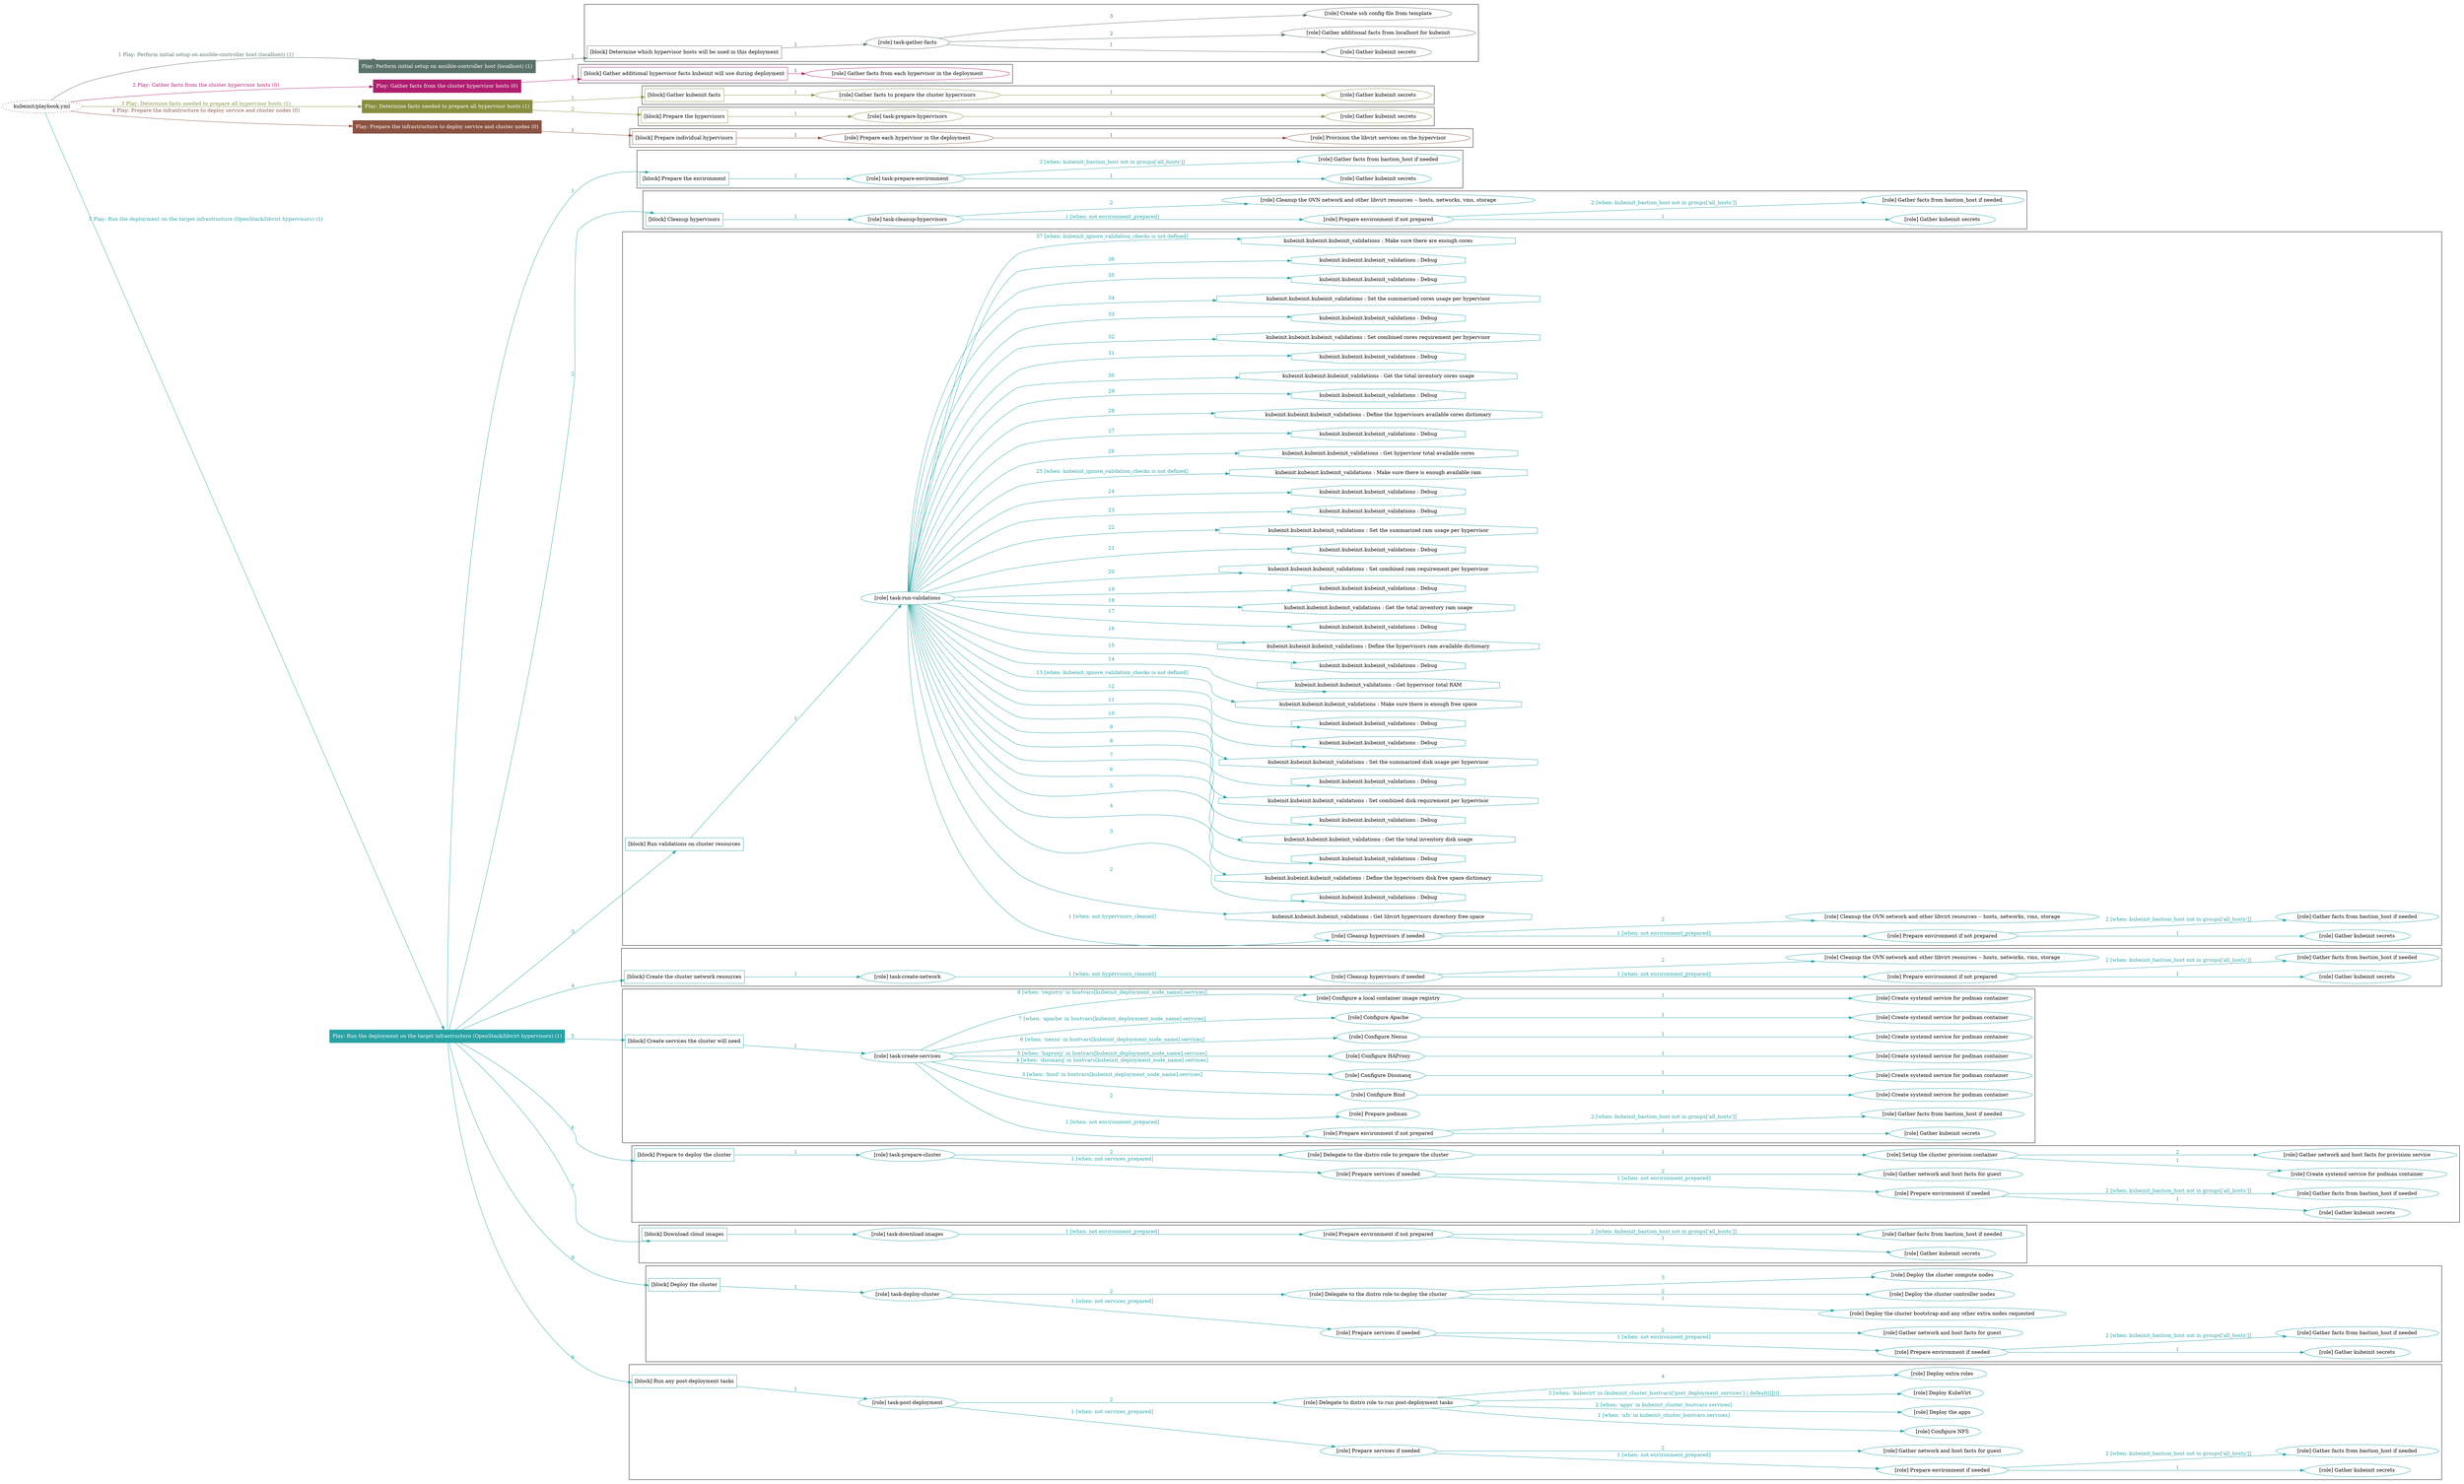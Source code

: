 digraph {
	graph [concentrate=true ordering=in rankdir=LR ratio=fill]
	edge [esep=5 sep=10]
	"kubeinit/playbook.yml" [URL="/home/runner/work/kubeinit/kubeinit/kubeinit/playbook.yml" id=playbook_fc8b1585 style=dotted]
	"kubeinit/playbook.yml" -> play_d949f0ef [label="1 Play: Perform initial setup on ansible-controller host (localhost) (1)" color="#5a726a" fontcolor="#5a726a" id=edge_play_d949f0ef labeltooltip="1 Play: Perform initial setup on ansible-controller host (localhost) (1)" tooltip="1 Play: Perform initial setup on ansible-controller host (localhost) (1)"]
	subgraph "Play: Perform initial setup on ansible-controller host (localhost) (1)" {
		play_d949f0ef [label="Play: Perform initial setup on ansible-controller host (localhost) (1)" URL="/home/runner/work/kubeinit/kubeinit/kubeinit/playbook.yml" color="#5a726a" fontcolor="#ffffff" id=play_d949f0ef shape=box style=filled tooltip=localhost]
		play_d949f0ef -> block_49ebb65d [label=1 color="#5a726a" fontcolor="#5a726a" id=edge_block_49ebb65d labeltooltip=1 tooltip=1]
		subgraph cluster_block_49ebb65d {
			block_49ebb65d [label="[block] Determine which hypervisor hosts will be used in this deployment" URL="/home/runner/work/kubeinit/kubeinit/kubeinit/playbook.yml" color="#5a726a" id=block_49ebb65d labeltooltip="Determine which hypervisor hosts will be used in this deployment" shape=box tooltip="Determine which hypervisor hosts will be used in this deployment"]
			block_49ebb65d -> role_b003b1f2 [label="1 " color="#5a726a" fontcolor="#5a726a" id=edge_role_b003b1f2 labeltooltip="1 " tooltip="1 "]
			subgraph "task-gather-facts" {
				role_b003b1f2 [label="[role] task-gather-facts" URL="/home/runner/work/kubeinit/kubeinit/kubeinit/playbook.yml" color="#5a726a" id=role_b003b1f2 tooltip="task-gather-facts"]
				role_b003b1f2 -> role_5c58a76a [label="1 " color="#5a726a" fontcolor="#5a726a" id=edge_role_5c58a76a labeltooltip="1 " tooltip="1 "]
				subgraph "Gather kubeinit secrets" {
					role_5c58a76a [label="[role] Gather kubeinit secrets" URL="/home/runner/.ansible/collections/ansible_collections/kubeinit/kubeinit/roles/kubeinit_prepare/tasks/build_hypervisors_group.yml" color="#5a726a" id=role_5c58a76a tooltip="Gather kubeinit secrets"]
				}
				role_b003b1f2 -> role_1a6513ea [label="2 " color="#5a726a" fontcolor="#5a726a" id=edge_role_1a6513ea labeltooltip="2 " tooltip="2 "]
				subgraph "Gather additional facts from localhost for kubeinit" {
					role_1a6513ea [label="[role] Gather additional facts from localhost for kubeinit" URL="/home/runner/.ansible/collections/ansible_collections/kubeinit/kubeinit/roles/kubeinit_prepare/tasks/build_hypervisors_group.yml" color="#5a726a" id=role_1a6513ea tooltip="Gather additional facts from localhost for kubeinit"]
				}
				role_b003b1f2 -> role_3ad2582b [label="3 " color="#5a726a" fontcolor="#5a726a" id=edge_role_3ad2582b labeltooltip="3 " tooltip="3 "]
				subgraph "Create ssh config file from template" {
					role_3ad2582b [label="[role] Create ssh config file from template" URL="/home/runner/.ansible/collections/ansible_collections/kubeinit/kubeinit/roles/kubeinit_prepare/tasks/build_hypervisors_group.yml" color="#5a726a" id=role_3ad2582b tooltip="Create ssh config file from template"]
				}
			}
		}
	}
	"kubeinit/playbook.yml" -> play_e42828d3 [label="2 Play: Gather facts from the cluster hypervisor hosts (0)" color="#af1d70" fontcolor="#af1d70" id=edge_play_e42828d3 labeltooltip="2 Play: Gather facts from the cluster hypervisor hosts (0)" tooltip="2 Play: Gather facts from the cluster hypervisor hosts (0)"]
	subgraph "Play: Gather facts from the cluster hypervisor hosts (0)" {
		play_e42828d3 [label="Play: Gather facts from the cluster hypervisor hosts (0)" URL="/home/runner/work/kubeinit/kubeinit/kubeinit/playbook.yml" color="#af1d70" fontcolor="#ffffff" id=play_e42828d3 shape=box style=filled tooltip="Play: Gather facts from the cluster hypervisor hosts (0)"]
		play_e42828d3 -> block_6ebf5c5f [label=1 color="#af1d70" fontcolor="#af1d70" id=edge_block_6ebf5c5f labeltooltip=1 tooltip=1]
		subgraph cluster_block_6ebf5c5f {
			block_6ebf5c5f [label="[block] Gather additional hypervisor facts kubeinit will use during deployment" URL="/home/runner/work/kubeinit/kubeinit/kubeinit/playbook.yml" color="#af1d70" id=block_6ebf5c5f labeltooltip="Gather additional hypervisor facts kubeinit will use during deployment" shape=box tooltip="Gather additional hypervisor facts kubeinit will use during deployment"]
			block_6ebf5c5f -> role_d7363b78 [label="1 " color="#af1d70" fontcolor="#af1d70" id=edge_role_d7363b78 labeltooltip="1 " tooltip="1 "]
			subgraph "Gather facts from each hypervisor in the deployment" {
				role_d7363b78 [label="[role] Gather facts from each hypervisor in the deployment" URL="/home/runner/work/kubeinit/kubeinit/kubeinit/playbook.yml" color="#af1d70" id=role_d7363b78 tooltip="Gather facts from each hypervisor in the deployment"]
			}
		}
	}
	"kubeinit/playbook.yml" -> play_7f280abd [label="3 Play: Determine facts needed to prepare all hypervisor hosts (1)" color="#888e3e" fontcolor="#888e3e" id=edge_play_7f280abd labeltooltip="3 Play: Determine facts needed to prepare all hypervisor hosts (1)" tooltip="3 Play: Determine facts needed to prepare all hypervisor hosts (1)"]
	subgraph "Play: Determine facts needed to prepare all hypervisor hosts (1)" {
		play_7f280abd [label="Play: Determine facts needed to prepare all hypervisor hosts (1)" URL="/home/runner/work/kubeinit/kubeinit/kubeinit/playbook.yml" color="#888e3e" fontcolor="#ffffff" id=play_7f280abd shape=box style=filled tooltip=localhost]
		play_7f280abd -> block_35e96026 [label=1 color="#888e3e" fontcolor="#888e3e" id=edge_block_35e96026 labeltooltip=1 tooltip=1]
		subgraph cluster_block_35e96026 {
			block_35e96026 [label="[block] Gather kubeinit facts" URL="/home/runner/work/kubeinit/kubeinit/kubeinit/playbook.yml" color="#888e3e" id=block_35e96026 labeltooltip="Gather kubeinit facts" shape=box tooltip="Gather kubeinit facts"]
			block_35e96026 -> role_ea9d9aee [label="1 " color="#888e3e" fontcolor="#888e3e" id=edge_role_ea9d9aee labeltooltip="1 " tooltip="1 "]
			subgraph "Gather facts to prepare the cluster hypervisors" {
				role_ea9d9aee [label="[role] Gather facts to prepare the cluster hypervisors" URL="/home/runner/work/kubeinit/kubeinit/kubeinit/playbook.yml" color="#888e3e" id=role_ea9d9aee tooltip="Gather facts to prepare the cluster hypervisors"]
				role_ea9d9aee -> role_af3aa077 [label="1 " color="#888e3e" fontcolor="#888e3e" id=edge_role_af3aa077 labeltooltip="1 " tooltip="1 "]
				subgraph "Gather kubeinit secrets" {
					role_af3aa077 [label="[role] Gather kubeinit secrets" URL="/home/runner/.ansible/collections/ansible_collections/kubeinit/kubeinit/roles/kubeinit_prepare/tasks/gather_kubeinit_facts.yml" color="#888e3e" id=role_af3aa077 tooltip="Gather kubeinit secrets"]
				}
			}
		}
		play_7f280abd -> block_45ab871a [label=2 color="#888e3e" fontcolor="#888e3e" id=edge_block_45ab871a labeltooltip=2 tooltip=2]
		subgraph cluster_block_45ab871a {
			block_45ab871a [label="[block] Prepare the hypervisors" URL="/home/runner/work/kubeinit/kubeinit/kubeinit/playbook.yml" color="#888e3e" id=block_45ab871a labeltooltip="Prepare the hypervisors" shape=box tooltip="Prepare the hypervisors"]
			block_45ab871a -> role_66544b8c [label="1 " color="#888e3e" fontcolor="#888e3e" id=edge_role_66544b8c labeltooltip="1 " tooltip="1 "]
			subgraph "task-prepare-hypervisors" {
				role_66544b8c [label="[role] task-prepare-hypervisors" URL="/home/runner/work/kubeinit/kubeinit/kubeinit/playbook.yml" color="#888e3e" id=role_66544b8c tooltip="task-prepare-hypervisors"]
				role_66544b8c -> role_737ccbbd [label="1 " color="#888e3e" fontcolor="#888e3e" id=edge_role_737ccbbd labeltooltip="1 " tooltip="1 "]
				subgraph "Gather kubeinit secrets" {
					role_737ccbbd [label="[role] Gather kubeinit secrets" URL="/home/runner/.ansible/collections/ansible_collections/kubeinit/kubeinit/roles/kubeinit_prepare/tasks/gather_kubeinit_facts.yml" color="#888e3e" id=role_737ccbbd tooltip="Gather kubeinit secrets"]
				}
			}
		}
	}
	"kubeinit/playbook.yml" -> play_48fd42c2 [label="4 Play: Prepare the infrastructure to deploy service and cluster nodes (0)" color="#8b5241" fontcolor="#8b5241" id=edge_play_48fd42c2 labeltooltip="4 Play: Prepare the infrastructure to deploy service and cluster nodes (0)" tooltip="4 Play: Prepare the infrastructure to deploy service and cluster nodes (0)"]
	subgraph "Play: Prepare the infrastructure to deploy service and cluster nodes (0)" {
		play_48fd42c2 [label="Play: Prepare the infrastructure to deploy service and cluster nodes (0)" URL="/home/runner/work/kubeinit/kubeinit/kubeinit/playbook.yml" color="#8b5241" fontcolor="#ffffff" id=play_48fd42c2 shape=box style=filled tooltip="Play: Prepare the infrastructure to deploy service and cluster nodes (0)"]
		play_48fd42c2 -> block_04bae44a [label=1 color="#8b5241" fontcolor="#8b5241" id=edge_block_04bae44a labeltooltip=1 tooltip=1]
		subgraph cluster_block_04bae44a {
			block_04bae44a [label="[block] Prepare individual hypervisors" URL="/home/runner/work/kubeinit/kubeinit/kubeinit/playbook.yml" color="#8b5241" id=block_04bae44a labeltooltip="Prepare individual hypervisors" shape=box tooltip="Prepare individual hypervisors"]
			block_04bae44a -> role_805e1363 [label="1 " color="#8b5241" fontcolor="#8b5241" id=edge_role_805e1363 labeltooltip="1 " tooltip="1 "]
			subgraph "Prepare each hypervisor in the deployment" {
				role_805e1363 [label="[role] Prepare each hypervisor in the deployment" URL="/home/runner/work/kubeinit/kubeinit/kubeinit/playbook.yml" color="#8b5241" id=role_805e1363 tooltip="Prepare each hypervisor in the deployment"]
				role_805e1363 -> role_d4e62da9 [label="1 " color="#8b5241" fontcolor="#8b5241" id=edge_role_d4e62da9 labeltooltip="1 " tooltip="1 "]
				subgraph "Provision the libvirt services on the hypervisor" {
					role_d4e62da9 [label="[role] Provision the libvirt services on the hypervisor" URL="/home/runner/.ansible/collections/ansible_collections/kubeinit/kubeinit/roles/kubeinit_prepare/tasks/prepare_hypervisor.yml" color="#8b5241" id=role_d4e62da9 tooltip="Provision the libvirt services on the hypervisor"]
				}
			}
		}
	}
	"kubeinit/playbook.yml" -> play_b79d8deb [label="5 Play: Run the deployment on the target infrastructure (OpenStack/libvirt hypervisors) (1)" color="#28a2a4" fontcolor="#28a2a4" id=edge_play_b79d8deb labeltooltip="5 Play: Run the deployment on the target infrastructure (OpenStack/libvirt hypervisors) (1)" tooltip="5 Play: Run the deployment on the target infrastructure (OpenStack/libvirt hypervisors) (1)"]
	subgraph "Play: Run the deployment on the target infrastructure (OpenStack/libvirt hypervisors) (1)" {
		play_b79d8deb [label="Play: Run the deployment on the target infrastructure (OpenStack/libvirt hypervisors) (1)" URL="/home/runner/work/kubeinit/kubeinit/kubeinit/playbook.yml" color="#28a2a4" fontcolor="#ffffff" id=play_b79d8deb shape=box style=filled tooltip=localhost]
		play_b79d8deb -> block_7e645159 [label=1 color="#28a2a4" fontcolor="#28a2a4" id=edge_block_7e645159 labeltooltip=1 tooltip=1]
		subgraph cluster_block_7e645159 {
			block_7e645159 [label="[block] Prepare the environment" URL="/home/runner/work/kubeinit/kubeinit/kubeinit/playbook.yml" color="#28a2a4" id=block_7e645159 labeltooltip="Prepare the environment" shape=box tooltip="Prepare the environment"]
			block_7e645159 -> role_37cc4da9 [label="1 " color="#28a2a4" fontcolor="#28a2a4" id=edge_role_37cc4da9 labeltooltip="1 " tooltip="1 "]
			subgraph "task-prepare-environment" {
				role_37cc4da9 [label="[role] task-prepare-environment" URL="/home/runner/work/kubeinit/kubeinit/kubeinit/playbook.yml" color="#28a2a4" id=role_37cc4da9 tooltip="task-prepare-environment"]
				role_37cc4da9 -> role_49502d2f [label="1 " color="#28a2a4" fontcolor="#28a2a4" id=edge_role_49502d2f labeltooltip="1 " tooltip="1 "]
				subgraph "Gather kubeinit secrets" {
					role_49502d2f [label="[role] Gather kubeinit secrets" URL="/home/runner/.ansible/collections/ansible_collections/kubeinit/kubeinit/roles/kubeinit_prepare/tasks/gather_kubeinit_facts.yml" color="#28a2a4" id=role_49502d2f tooltip="Gather kubeinit secrets"]
				}
				role_37cc4da9 -> role_7d015206 [label="2 [when: kubeinit_bastion_host not in groups['all_hosts']]" color="#28a2a4" fontcolor="#28a2a4" id=edge_role_7d015206 labeltooltip="2 [when: kubeinit_bastion_host not in groups['all_hosts']]" tooltip="2 [when: kubeinit_bastion_host not in groups['all_hosts']]"]
				subgraph "Gather facts from bastion_host if needed" {
					role_7d015206 [label="[role] Gather facts from bastion_host if needed" URL="/home/runner/.ansible/collections/ansible_collections/kubeinit/kubeinit/roles/kubeinit_prepare/tasks/main.yml" color="#28a2a4" id=role_7d015206 tooltip="Gather facts from bastion_host if needed"]
				}
			}
		}
		play_b79d8deb -> block_674bddc4 [label=2 color="#28a2a4" fontcolor="#28a2a4" id=edge_block_674bddc4 labeltooltip=2 tooltip=2]
		subgraph cluster_block_674bddc4 {
			block_674bddc4 [label="[block] Cleanup hypervisors" URL="/home/runner/work/kubeinit/kubeinit/kubeinit/playbook.yml" color="#28a2a4" id=block_674bddc4 labeltooltip="Cleanup hypervisors" shape=box tooltip="Cleanup hypervisors"]
			block_674bddc4 -> role_3fc7d151 [label="1 " color="#28a2a4" fontcolor="#28a2a4" id=edge_role_3fc7d151 labeltooltip="1 " tooltip="1 "]
			subgraph "task-cleanup-hypervisors" {
				role_3fc7d151 [label="[role] task-cleanup-hypervisors" URL="/home/runner/work/kubeinit/kubeinit/kubeinit/playbook.yml" color="#28a2a4" id=role_3fc7d151 tooltip="task-cleanup-hypervisors"]
				role_3fc7d151 -> role_c57abf51 [label="1 [when: not environment_prepared]" color="#28a2a4" fontcolor="#28a2a4" id=edge_role_c57abf51 labeltooltip="1 [when: not environment_prepared]" tooltip="1 [when: not environment_prepared]"]
				subgraph "Prepare environment if not prepared" {
					role_c57abf51 [label="[role] Prepare environment if not prepared" URL="/home/runner/.ansible/collections/ansible_collections/kubeinit/kubeinit/roles/kubeinit_libvirt/tasks/cleanup_hypervisors.yml" color="#28a2a4" id=role_c57abf51 tooltip="Prepare environment if not prepared"]
					role_c57abf51 -> role_68631cd9 [label="1 " color="#28a2a4" fontcolor="#28a2a4" id=edge_role_68631cd9 labeltooltip="1 " tooltip="1 "]
					subgraph "Gather kubeinit secrets" {
						role_68631cd9 [label="[role] Gather kubeinit secrets" URL="/home/runner/.ansible/collections/ansible_collections/kubeinit/kubeinit/roles/kubeinit_prepare/tasks/gather_kubeinit_facts.yml" color="#28a2a4" id=role_68631cd9 tooltip="Gather kubeinit secrets"]
					}
					role_c57abf51 -> role_fb5cbf19 [label="2 [when: kubeinit_bastion_host not in groups['all_hosts']]" color="#28a2a4" fontcolor="#28a2a4" id=edge_role_fb5cbf19 labeltooltip="2 [when: kubeinit_bastion_host not in groups['all_hosts']]" tooltip="2 [when: kubeinit_bastion_host not in groups['all_hosts']]"]
					subgraph "Gather facts from bastion_host if needed" {
						role_fb5cbf19 [label="[role] Gather facts from bastion_host if needed" URL="/home/runner/.ansible/collections/ansible_collections/kubeinit/kubeinit/roles/kubeinit_prepare/tasks/main.yml" color="#28a2a4" id=role_fb5cbf19 tooltip="Gather facts from bastion_host if needed"]
					}
				}
				role_3fc7d151 -> role_bea55ff9 [label="2 " color="#28a2a4" fontcolor="#28a2a4" id=edge_role_bea55ff9 labeltooltip="2 " tooltip="2 "]
				subgraph "Cleanup the OVN network and other libvirt resources -- hosts, networks, vms, storage" {
					role_bea55ff9 [label="[role] Cleanup the OVN network and other libvirt resources -- hosts, networks, vms, storage" URL="/home/runner/.ansible/collections/ansible_collections/kubeinit/kubeinit/roles/kubeinit_libvirt/tasks/cleanup_hypervisors.yml" color="#28a2a4" id=role_bea55ff9 tooltip="Cleanup the OVN network and other libvirt resources -- hosts, networks, vms, storage"]
				}
			}
		}
		play_b79d8deb -> block_d2293c20 [label=3 color="#28a2a4" fontcolor="#28a2a4" id=edge_block_d2293c20 labeltooltip=3 tooltip=3]
		subgraph cluster_block_d2293c20 {
			block_d2293c20 [label="[block] Run validations on cluster resources" URL="/home/runner/work/kubeinit/kubeinit/kubeinit/playbook.yml" color="#28a2a4" id=block_d2293c20 labeltooltip="Run validations on cluster resources" shape=box tooltip="Run validations on cluster resources"]
			block_d2293c20 -> role_f3ede9a4 [label="1 " color="#28a2a4" fontcolor="#28a2a4" id=edge_role_f3ede9a4 labeltooltip="1 " tooltip="1 "]
			subgraph "task-run-validations" {
				role_f3ede9a4 [label="[role] task-run-validations" URL="/home/runner/work/kubeinit/kubeinit/kubeinit/playbook.yml" color="#28a2a4" id=role_f3ede9a4 tooltip="task-run-validations"]
				role_f3ede9a4 -> role_f6013fe0 [label="1 [when: not hypervisors_cleaned]" color="#28a2a4" fontcolor="#28a2a4" id=edge_role_f6013fe0 labeltooltip="1 [when: not hypervisors_cleaned]" tooltip="1 [when: not hypervisors_cleaned]"]
				subgraph "Cleanup hypervisors if needed" {
					role_f6013fe0 [label="[role] Cleanup hypervisors if needed" URL="/home/runner/.ansible/collections/ansible_collections/kubeinit/kubeinit/roles/kubeinit_validations/tasks/main.yml" color="#28a2a4" id=role_f6013fe0 tooltip="Cleanup hypervisors if needed"]
					role_f6013fe0 -> role_9b8e986b [label="1 [when: not environment_prepared]" color="#28a2a4" fontcolor="#28a2a4" id=edge_role_9b8e986b labeltooltip="1 [when: not environment_prepared]" tooltip="1 [when: not environment_prepared]"]
					subgraph "Prepare environment if not prepared" {
						role_9b8e986b [label="[role] Prepare environment if not prepared" URL="/home/runner/.ansible/collections/ansible_collections/kubeinit/kubeinit/roles/kubeinit_libvirt/tasks/cleanup_hypervisors.yml" color="#28a2a4" id=role_9b8e986b tooltip="Prepare environment if not prepared"]
						role_9b8e986b -> role_c0d26dbc [label="1 " color="#28a2a4" fontcolor="#28a2a4" id=edge_role_c0d26dbc labeltooltip="1 " tooltip="1 "]
						subgraph "Gather kubeinit secrets" {
							role_c0d26dbc [label="[role] Gather kubeinit secrets" URL="/home/runner/.ansible/collections/ansible_collections/kubeinit/kubeinit/roles/kubeinit_prepare/tasks/gather_kubeinit_facts.yml" color="#28a2a4" id=role_c0d26dbc tooltip="Gather kubeinit secrets"]
						}
						role_9b8e986b -> role_9776b86e [label="2 [when: kubeinit_bastion_host not in groups['all_hosts']]" color="#28a2a4" fontcolor="#28a2a4" id=edge_role_9776b86e labeltooltip="2 [when: kubeinit_bastion_host not in groups['all_hosts']]" tooltip="2 [when: kubeinit_bastion_host not in groups['all_hosts']]"]
						subgraph "Gather facts from bastion_host if needed" {
							role_9776b86e [label="[role] Gather facts from bastion_host if needed" URL="/home/runner/.ansible/collections/ansible_collections/kubeinit/kubeinit/roles/kubeinit_prepare/tasks/main.yml" color="#28a2a4" id=role_9776b86e tooltip="Gather facts from bastion_host if needed"]
						}
					}
					role_f6013fe0 -> role_d0215bdc [label="2 " color="#28a2a4" fontcolor="#28a2a4" id=edge_role_d0215bdc labeltooltip="2 " tooltip="2 "]
					subgraph "Cleanup the OVN network and other libvirt resources -- hosts, networks, vms, storage" {
						role_d0215bdc [label="[role] Cleanup the OVN network and other libvirt resources -- hosts, networks, vms, storage" URL="/home/runner/.ansible/collections/ansible_collections/kubeinit/kubeinit/roles/kubeinit_libvirt/tasks/cleanup_hypervisors.yml" color="#28a2a4" id=role_d0215bdc tooltip="Cleanup the OVN network and other libvirt resources -- hosts, networks, vms, storage"]
					}
				}
				task_60ce3f49 [label="kubeinit.kubeinit.kubeinit_validations : Get libvirt hypervisors directory free space" URL="/home/runner/.ansible/collections/ansible_collections/kubeinit/kubeinit/roles/kubeinit_validations/tasks/10_libvirt_free_space.yml" color="#28a2a4" id=task_60ce3f49 shape=octagon tooltip="kubeinit.kubeinit.kubeinit_validations : Get libvirt hypervisors directory free space"]
				role_f3ede9a4 -> task_60ce3f49 [label="2 " color="#28a2a4" fontcolor="#28a2a4" id=edge_task_60ce3f49 labeltooltip="2 " tooltip="2 "]
				task_1c86481b [label="kubeinit.kubeinit.kubeinit_validations : Debug" URL="/home/runner/.ansible/collections/ansible_collections/kubeinit/kubeinit/roles/kubeinit_validations/tasks/10_libvirt_free_space.yml" color="#28a2a4" id=task_1c86481b shape=octagon tooltip="kubeinit.kubeinit.kubeinit_validations : Debug"]
				role_f3ede9a4 -> task_1c86481b [label="3 " color="#28a2a4" fontcolor="#28a2a4" id=edge_task_1c86481b labeltooltip="3 " tooltip="3 "]
				task_ab51a33a [label="kubeinit.kubeinit.kubeinit_validations : Define the hypervisors disk free space dictionary" URL="/home/runner/.ansible/collections/ansible_collections/kubeinit/kubeinit/roles/kubeinit_validations/tasks/10_libvirt_free_space.yml" color="#28a2a4" id=task_ab51a33a shape=octagon tooltip="kubeinit.kubeinit.kubeinit_validations : Define the hypervisors disk free space dictionary"]
				role_f3ede9a4 -> task_ab51a33a [label="4 " color="#28a2a4" fontcolor="#28a2a4" id=edge_task_ab51a33a labeltooltip="4 " tooltip="4 "]
				task_3dfc78ac [label="kubeinit.kubeinit.kubeinit_validations : Debug" URL="/home/runner/.ansible/collections/ansible_collections/kubeinit/kubeinit/roles/kubeinit_validations/tasks/10_libvirt_free_space.yml" color="#28a2a4" id=task_3dfc78ac shape=octagon tooltip="kubeinit.kubeinit.kubeinit_validations : Debug"]
				role_f3ede9a4 -> task_3dfc78ac [label="5 " color="#28a2a4" fontcolor="#28a2a4" id=edge_task_3dfc78ac labeltooltip="5 " tooltip="5 "]
				task_2e9e9f91 [label="kubeinit.kubeinit.kubeinit_validations : Get the total inventory disk usage" URL="/home/runner/.ansible/collections/ansible_collections/kubeinit/kubeinit/roles/kubeinit_validations/tasks/10_libvirt_free_space.yml" color="#28a2a4" id=task_2e9e9f91 shape=octagon tooltip="kubeinit.kubeinit.kubeinit_validations : Get the total inventory disk usage"]
				role_f3ede9a4 -> task_2e9e9f91 [label="6 " color="#28a2a4" fontcolor="#28a2a4" id=edge_task_2e9e9f91 labeltooltip="6 " tooltip="6 "]
				task_b53bd210 [label="kubeinit.kubeinit.kubeinit_validations : Debug" URL="/home/runner/.ansible/collections/ansible_collections/kubeinit/kubeinit/roles/kubeinit_validations/tasks/10_libvirt_free_space.yml" color="#28a2a4" id=task_b53bd210 shape=octagon tooltip="kubeinit.kubeinit.kubeinit_validations : Debug"]
				role_f3ede9a4 -> task_b53bd210 [label="7 " color="#28a2a4" fontcolor="#28a2a4" id=edge_task_b53bd210 labeltooltip="7 " tooltip="7 "]
				task_518c40dc [label="kubeinit.kubeinit.kubeinit_validations : Set combined disk requirement per hypervisor" URL="/home/runner/.ansible/collections/ansible_collections/kubeinit/kubeinit/roles/kubeinit_validations/tasks/10_libvirt_free_space.yml" color="#28a2a4" id=task_518c40dc shape=octagon tooltip="kubeinit.kubeinit.kubeinit_validations : Set combined disk requirement per hypervisor"]
				role_f3ede9a4 -> task_518c40dc [label="8 " color="#28a2a4" fontcolor="#28a2a4" id=edge_task_518c40dc labeltooltip="8 " tooltip="8 "]
				task_afd29c84 [label="kubeinit.kubeinit.kubeinit_validations : Debug" URL="/home/runner/.ansible/collections/ansible_collections/kubeinit/kubeinit/roles/kubeinit_validations/tasks/10_libvirt_free_space.yml" color="#28a2a4" id=task_afd29c84 shape=octagon tooltip="kubeinit.kubeinit.kubeinit_validations : Debug"]
				role_f3ede9a4 -> task_afd29c84 [label="9 " color="#28a2a4" fontcolor="#28a2a4" id=edge_task_afd29c84 labeltooltip="9 " tooltip="9 "]
				task_990ed46d [label="kubeinit.kubeinit.kubeinit_validations : Set the summarized disk usage per hypervisor" URL="/home/runner/.ansible/collections/ansible_collections/kubeinit/kubeinit/roles/kubeinit_validations/tasks/10_libvirt_free_space.yml" color="#28a2a4" id=task_990ed46d shape=octagon tooltip="kubeinit.kubeinit.kubeinit_validations : Set the summarized disk usage per hypervisor"]
				role_f3ede9a4 -> task_990ed46d [label="10 " color="#28a2a4" fontcolor="#28a2a4" id=edge_task_990ed46d labeltooltip="10 " tooltip="10 "]
				task_29a37950 [label="kubeinit.kubeinit.kubeinit_validations : Debug" URL="/home/runner/.ansible/collections/ansible_collections/kubeinit/kubeinit/roles/kubeinit_validations/tasks/10_libvirt_free_space.yml" color="#28a2a4" id=task_29a37950 shape=octagon tooltip="kubeinit.kubeinit.kubeinit_validations : Debug"]
				role_f3ede9a4 -> task_29a37950 [label="11 " color="#28a2a4" fontcolor="#28a2a4" id=edge_task_29a37950 labeltooltip="11 " tooltip="11 "]
				task_58bfb4f9 [label="kubeinit.kubeinit.kubeinit_validations : Debug" URL="/home/runner/.ansible/collections/ansible_collections/kubeinit/kubeinit/roles/kubeinit_validations/tasks/10_libvirt_free_space.yml" color="#28a2a4" id=task_58bfb4f9 shape=octagon tooltip="kubeinit.kubeinit.kubeinit_validations : Debug"]
				role_f3ede9a4 -> task_58bfb4f9 [label="12 " color="#28a2a4" fontcolor="#28a2a4" id=edge_task_58bfb4f9 labeltooltip="12 " tooltip="12 "]
				task_4c257dc7 [label="kubeinit.kubeinit.kubeinit_validations : Make sure there is enough free space" URL="/home/runner/.ansible/collections/ansible_collections/kubeinit/kubeinit/roles/kubeinit_validations/tasks/10_libvirt_free_space.yml" color="#28a2a4" id=task_4c257dc7 shape=octagon tooltip="kubeinit.kubeinit.kubeinit_validations : Make sure there is enough free space"]
				role_f3ede9a4 -> task_4c257dc7 [label="13 [when: kubeinit_ignore_validation_checks is not defined]" color="#28a2a4" fontcolor="#28a2a4" id=edge_task_4c257dc7 labeltooltip="13 [when: kubeinit_ignore_validation_checks is not defined]" tooltip="13 [when: kubeinit_ignore_validation_checks is not defined]"]
				task_7a4f085a [label="kubeinit.kubeinit.kubeinit_validations : Get hypervisor total RAM" URL="/home/runner/.ansible/collections/ansible_collections/kubeinit/kubeinit/roles/kubeinit_validations/tasks/20_libvirt_available_ram.yml" color="#28a2a4" id=task_7a4f085a shape=octagon tooltip="kubeinit.kubeinit.kubeinit_validations : Get hypervisor total RAM"]
				role_f3ede9a4 -> task_7a4f085a [label="14 " color="#28a2a4" fontcolor="#28a2a4" id=edge_task_7a4f085a labeltooltip="14 " tooltip="14 "]
				task_1f98d0b4 [label="kubeinit.kubeinit.kubeinit_validations : Debug" URL="/home/runner/.ansible/collections/ansible_collections/kubeinit/kubeinit/roles/kubeinit_validations/tasks/20_libvirt_available_ram.yml" color="#28a2a4" id=task_1f98d0b4 shape=octagon tooltip="kubeinit.kubeinit.kubeinit_validations : Debug"]
				role_f3ede9a4 -> task_1f98d0b4 [label="15 " color="#28a2a4" fontcolor="#28a2a4" id=edge_task_1f98d0b4 labeltooltip="15 " tooltip="15 "]
				task_4f05fddf [label="kubeinit.kubeinit.kubeinit_validations : Define the hypervisors ram available dictionary" URL="/home/runner/.ansible/collections/ansible_collections/kubeinit/kubeinit/roles/kubeinit_validations/tasks/20_libvirt_available_ram.yml" color="#28a2a4" id=task_4f05fddf shape=octagon tooltip="kubeinit.kubeinit.kubeinit_validations : Define the hypervisors ram available dictionary"]
				role_f3ede9a4 -> task_4f05fddf [label="16 " color="#28a2a4" fontcolor="#28a2a4" id=edge_task_4f05fddf labeltooltip="16 " tooltip="16 "]
				task_0bb046cf [label="kubeinit.kubeinit.kubeinit_validations : Debug" URL="/home/runner/.ansible/collections/ansible_collections/kubeinit/kubeinit/roles/kubeinit_validations/tasks/20_libvirt_available_ram.yml" color="#28a2a4" id=task_0bb046cf shape=octagon tooltip="kubeinit.kubeinit.kubeinit_validations : Debug"]
				role_f3ede9a4 -> task_0bb046cf [label="17 " color="#28a2a4" fontcolor="#28a2a4" id=edge_task_0bb046cf labeltooltip="17 " tooltip="17 "]
				task_8e2cb94e [label="kubeinit.kubeinit.kubeinit_validations : Get the total inventory ram usage" URL="/home/runner/.ansible/collections/ansible_collections/kubeinit/kubeinit/roles/kubeinit_validations/tasks/20_libvirt_available_ram.yml" color="#28a2a4" id=task_8e2cb94e shape=octagon tooltip="kubeinit.kubeinit.kubeinit_validations : Get the total inventory ram usage"]
				role_f3ede9a4 -> task_8e2cb94e [label="18 " color="#28a2a4" fontcolor="#28a2a4" id=edge_task_8e2cb94e labeltooltip="18 " tooltip="18 "]
				task_eb62944e [label="kubeinit.kubeinit.kubeinit_validations : Debug" URL="/home/runner/.ansible/collections/ansible_collections/kubeinit/kubeinit/roles/kubeinit_validations/tasks/20_libvirt_available_ram.yml" color="#28a2a4" id=task_eb62944e shape=octagon tooltip="kubeinit.kubeinit.kubeinit_validations : Debug"]
				role_f3ede9a4 -> task_eb62944e [label="19 " color="#28a2a4" fontcolor="#28a2a4" id=edge_task_eb62944e labeltooltip="19 " tooltip="19 "]
				task_ba6dc189 [label="kubeinit.kubeinit.kubeinit_validations : Set combined ram requirement per hypervisor" URL="/home/runner/.ansible/collections/ansible_collections/kubeinit/kubeinit/roles/kubeinit_validations/tasks/20_libvirt_available_ram.yml" color="#28a2a4" id=task_ba6dc189 shape=octagon tooltip="kubeinit.kubeinit.kubeinit_validations : Set combined ram requirement per hypervisor"]
				role_f3ede9a4 -> task_ba6dc189 [label="20 " color="#28a2a4" fontcolor="#28a2a4" id=edge_task_ba6dc189 labeltooltip="20 " tooltip="20 "]
				task_9bc2441b [label="kubeinit.kubeinit.kubeinit_validations : Debug" URL="/home/runner/.ansible/collections/ansible_collections/kubeinit/kubeinit/roles/kubeinit_validations/tasks/20_libvirt_available_ram.yml" color="#28a2a4" id=task_9bc2441b shape=octagon tooltip="kubeinit.kubeinit.kubeinit_validations : Debug"]
				role_f3ede9a4 -> task_9bc2441b [label="21 " color="#28a2a4" fontcolor="#28a2a4" id=edge_task_9bc2441b labeltooltip="21 " tooltip="21 "]
				task_a46652a3 [label="kubeinit.kubeinit.kubeinit_validations : Set the summarized ram usage per hypervisor" URL="/home/runner/.ansible/collections/ansible_collections/kubeinit/kubeinit/roles/kubeinit_validations/tasks/20_libvirt_available_ram.yml" color="#28a2a4" id=task_a46652a3 shape=octagon tooltip="kubeinit.kubeinit.kubeinit_validations : Set the summarized ram usage per hypervisor"]
				role_f3ede9a4 -> task_a46652a3 [label="22 " color="#28a2a4" fontcolor="#28a2a4" id=edge_task_a46652a3 labeltooltip="22 " tooltip="22 "]
				task_7f5c9038 [label="kubeinit.kubeinit.kubeinit_validations : Debug" URL="/home/runner/.ansible/collections/ansible_collections/kubeinit/kubeinit/roles/kubeinit_validations/tasks/20_libvirt_available_ram.yml" color="#28a2a4" id=task_7f5c9038 shape=octagon tooltip="kubeinit.kubeinit.kubeinit_validations : Debug"]
				role_f3ede9a4 -> task_7f5c9038 [label="23 " color="#28a2a4" fontcolor="#28a2a4" id=edge_task_7f5c9038 labeltooltip="23 " tooltip="23 "]
				task_03462394 [label="kubeinit.kubeinit.kubeinit_validations : Debug" URL="/home/runner/.ansible/collections/ansible_collections/kubeinit/kubeinit/roles/kubeinit_validations/tasks/20_libvirt_available_ram.yml" color="#28a2a4" id=task_03462394 shape=octagon tooltip="kubeinit.kubeinit.kubeinit_validations : Debug"]
				role_f3ede9a4 -> task_03462394 [label="24 " color="#28a2a4" fontcolor="#28a2a4" id=edge_task_03462394 labeltooltip="24 " tooltip="24 "]
				task_afdd83d8 [label="kubeinit.kubeinit.kubeinit_validations : Make sure there is enough available ram" URL="/home/runner/.ansible/collections/ansible_collections/kubeinit/kubeinit/roles/kubeinit_validations/tasks/20_libvirt_available_ram.yml" color="#28a2a4" id=task_afdd83d8 shape=octagon tooltip="kubeinit.kubeinit.kubeinit_validations : Make sure there is enough available ram"]
				role_f3ede9a4 -> task_afdd83d8 [label="25 [when: kubeinit_ignore_validation_checks is not defined]" color="#28a2a4" fontcolor="#28a2a4" id=edge_task_afdd83d8 labeltooltip="25 [when: kubeinit_ignore_validation_checks is not defined]" tooltip="25 [when: kubeinit_ignore_validation_checks is not defined]"]
				task_8cd274cf [label="kubeinit.kubeinit.kubeinit_validations : Get hypervisor total available cores" URL="/home/runner/.ansible/collections/ansible_collections/kubeinit/kubeinit/roles/kubeinit_validations/tasks/30_libvirt_check_cpu_cores.yml" color="#28a2a4" id=task_8cd274cf shape=octagon tooltip="kubeinit.kubeinit.kubeinit_validations : Get hypervisor total available cores"]
				role_f3ede9a4 -> task_8cd274cf [label="26 " color="#28a2a4" fontcolor="#28a2a4" id=edge_task_8cd274cf labeltooltip="26 " tooltip="26 "]
				task_38c91ddd [label="kubeinit.kubeinit.kubeinit_validations : Debug" URL="/home/runner/.ansible/collections/ansible_collections/kubeinit/kubeinit/roles/kubeinit_validations/tasks/30_libvirt_check_cpu_cores.yml" color="#28a2a4" id=task_38c91ddd shape=octagon tooltip="kubeinit.kubeinit.kubeinit_validations : Debug"]
				role_f3ede9a4 -> task_38c91ddd [label="27 " color="#28a2a4" fontcolor="#28a2a4" id=edge_task_38c91ddd labeltooltip="27 " tooltip="27 "]
				task_b212e4e7 [label="kubeinit.kubeinit.kubeinit_validations : Define the hypervisors available cores dictionary" URL="/home/runner/.ansible/collections/ansible_collections/kubeinit/kubeinit/roles/kubeinit_validations/tasks/30_libvirt_check_cpu_cores.yml" color="#28a2a4" id=task_b212e4e7 shape=octagon tooltip="kubeinit.kubeinit.kubeinit_validations : Define the hypervisors available cores dictionary"]
				role_f3ede9a4 -> task_b212e4e7 [label="28 " color="#28a2a4" fontcolor="#28a2a4" id=edge_task_b212e4e7 labeltooltip="28 " tooltip="28 "]
				task_33ec65a8 [label="kubeinit.kubeinit.kubeinit_validations : Debug" URL="/home/runner/.ansible/collections/ansible_collections/kubeinit/kubeinit/roles/kubeinit_validations/tasks/30_libvirt_check_cpu_cores.yml" color="#28a2a4" id=task_33ec65a8 shape=octagon tooltip="kubeinit.kubeinit.kubeinit_validations : Debug"]
				role_f3ede9a4 -> task_33ec65a8 [label="29 " color="#28a2a4" fontcolor="#28a2a4" id=edge_task_33ec65a8 labeltooltip="29 " tooltip="29 "]
				task_ba3f04b6 [label="kubeinit.kubeinit.kubeinit_validations : Get the total inventory cores usage" URL="/home/runner/.ansible/collections/ansible_collections/kubeinit/kubeinit/roles/kubeinit_validations/tasks/30_libvirt_check_cpu_cores.yml" color="#28a2a4" id=task_ba3f04b6 shape=octagon tooltip="kubeinit.kubeinit.kubeinit_validations : Get the total inventory cores usage"]
				role_f3ede9a4 -> task_ba3f04b6 [label="30 " color="#28a2a4" fontcolor="#28a2a4" id=edge_task_ba3f04b6 labeltooltip="30 " tooltip="30 "]
				task_7b7c7f7c [label="kubeinit.kubeinit.kubeinit_validations : Debug" URL="/home/runner/.ansible/collections/ansible_collections/kubeinit/kubeinit/roles/kubeinit_validations/tasks/30_libvirt_check_cpu_cores.yml" color="#28a2a4" id=task_7b7c7f7c shape=octagon tooltip="kubeinit.kubeinit.kubeinit_validations : Debug"]
				role_f3ede9a4 -> task_7b7c7f7c [label="31 " color="#28a2a4" fontcolor="#28a2a4" id=edge_task_7b7c7f7c labeltooltip="31 " tooltip="31 "]
				task_d6b9a842 [label="kubeinit.kubeinit.kubeinit_validations : Set combined cores requirement per hypervisor" URL="/home/runner/.ansible/collections/ansible_collections/kubeinit/kubeinit/roles/kubeinit_validations/tasks/30_libvirt_check_cpu_cores.yml" color="#28a2a4" id=task_d6b9a842 shape=octagon tooltip="kubeinit.kubeinit.kubeinit_validations : Set combined cores requirement per hypervisor"]
				role_f3ede9a4 -> task_d6b9a842 [label="32 " color="#28a2a4" fontcolor="#28a2a4" id=edge_task_d6b9a842 labeltooltip="32 " tooltip="32 "]
				task_cd96f100 [label="kubeinit.kubeinit.kubeinit_validations : Debug" URL="/home/runner/.ansible/collections/ansible_collections/kubeinit/kubeinit/roles/kubeinit_validations/tasks/30_libvirt_check_cpu_cores.yml" color="#28a2a4" id=task_cd96f100 shape=octagon tooltip="kubeinit.kubeinit.kubeinit_validations : Debug"]
				role_f3ede9a4 -> task_cd96f100 [label="33 " color="#28a2a4" fontcolor="#28a2a4" id=edge_task_cd96f100 labeltooltip="33 " tooltip="33 "]
				task_a8c6df13 [label="kubeinit.kubeinit.kubeinit_validations : Set the summarized cores usage per hypervisor" URL="/home/runner/.ansible/collections/ansible_collections/kubeinit/kubeinit/roles/kubeinit_validations/tasks/30_libvirt_check_cpu_cores.yml" color="#28a2a4" id=task_a8c6df13 shape=octagon tooltip="kubeinit.kubeinit.kubeinit_validations : Set the summarized cores usage per hypervisor"]
				role_f3ede9a4 -> task_a8c6df13 [label="34 " color="#28a2a4" fontcolor="#28a2a4" id=edge_task_a8c6df13 labeltooltip="34 " tooltip="34 "]
				task_2929930c [label="kubeinit.kubeinit.kubeinit_validations : Debug" URL="/home/runner/.ansible/collections/ansible_collections/kubeinit/kubeinit/roles/kubeinit_validations/tasks/30_libvirt_check_cpu_cores.yml" color="#28a2a4" id=task_2929930c shape=octagon tooltip="kubeinit.kubeinit.kubeinit_validations : Debug"]
				role_f3ede9a4 -> task_2929930c [label="35 " color="#28a2a4" fontcolor="#28a2a4" id=edge_task_2929930c labeltooltip="35 " tooltip="35 "]
				task_8435bb56 [label="kubeinit.kubeinit.kubeinit_validations : Debug" URL="/home/runner/.ansible/collections/ansible_collections/kubeinit/kubeinit/roles/kubeinit_validations/tasks/30_libvirt_check_cpu_cores.yml" color="#28a2a4" id=task_8435bb56 shape=octagon tooltip="kubeinit.kubeinit.kubeinit_validations : Debug"]
				role_f3ede9a4 -> task_8435bb56 [label="36 " color="#28a2a4" fontcolor="#28a2a4" id=edge_task_8435bb56 labeltooltip="36 " tooltip="36 "]
				task_07c7e5bd [label="kubeinit.kubeinit.kubeinit_validations : Make sure there are enough cores" URL="/home/runner/.ansible/collections/ansible_collections/kubeinit/kubeinit/roles/kubeinit_validations/tasks/30_libvirt_check_cpu_cores.yml" color="#28a2a4" id=task_07c7e5bd shape=octagon tooltip="kubeinit.kubeinit.kubeinit_validations : Make sure there are enough cores"]
				role_f3ede9a4 -> task_07c7e5bd [label="37 [when: kubeinit_ignore_validation_checks is not defined]" color="#28a2a4" fontcolor="#28a2a4" id=edge_task_07c7e5bd labeltooltip="37 [when: kubeinit_ignore_validation_checks is not defined]" tooltip="37 [when: kubeinit_ignore_validation_checks is not defined]"]
			}
		}
		play_b79d8deb -> block_1e1ac721 [label=4 color="#28a2a4" fontcolor="#28a2a4" id=edge_block_1e1ac721 labeltooltip=4 tooltip=4]
		subgraph cluster_block_1e1ac721 {
			block_1e1ac721 [label="[block] Create the cluster network resources" URL="/home/runner/work/kubeinit/kubeinit/kubeinit/playbook.yml" color="#28a2a4" id=block_1e1ac721 labeltooltip="Create the cluster network resources" shape=box tooltip="Create the cluster network resources"]
			block_1e1ac721 -> role_d249d78d [label="1 " color="#28a2a4" fontcolor="#28a2a4" id=edge_role_d249d78d labeltooltip="1 " tooltip="1 "]
			subgraph "task-create-network" {
				role_d249d78d [label="[role] task-create-network" URL="/home/runner/work/kubeinit/kubeinit/kubeinit/playbook.yml" color="#28a2a4" id=role_d249d78d tooltip="task-create-network"]
				role_d249d78d -> role_b98f01ac [label="1 [when: not hypervisors_cleaned]" color="#28a2a4" fontcolor="#28a2a4" id=edge_role_b98f01ac labeltooltip="1 [when: not hypervisors_cleaned]" tooltip="1 [when: not hypervisors_cleaned]"]
				subgraph "Cleanup hypervisors if needed" {
					role_b98f01ac [label="[role] Cleanup hypervisors if needed" URL="/home/runner/.ansible/collections/ansible_collections/kubeinit/kubeinit/roles/kubeinit_libvirt/tasks/create_network.yml" color="#28a2a4" id=role_b98f01ac tooltip="Cleanup hypervisors if needed"]
					role_b98f01ac -> role_29411f62 [label="1 [when: not environment_prepared]" color="#28a2a4" fontcolor="#28a2a4" id=edge_role_29411f62 labeltooltip="1 [when: not environment_prepared]" tooltip="1 [when: not environment_prepared]"]
					subgraph "Prepare environment if not prepared" {
						role_29411f62 [label="[role] Prepare environment if not prepared" URL="/home/runner/.ansible/collections/ansible_collections/kubeinit/kubeinit/roles/kubeinit_libvirt/tasks/cleanup_hypervisors.yml" color="#28a2a4" id=role_29411f62 tooltip="Prepare environment if not prepared"]
						role_29411f62 -> role_acfd160e [label="1 " color="#28a2a4" fontcolor="#28a2a4" id=edge_role_acfd160e labeltooltip="1 " tooltip="1 "]
						subgraph "Gather kubeinit secrets" {
							role_acfd160e [label="[role] Gather kubeinit secrets" URL="/home/runner/.ansible/collections/ansible_collections/kubeinit/kubeinit/roles/kubeinit_prepare/tasks/gather_kubeinit_facts.yml" color="#28a2a4" id=role_acfd160e tooltip="Gather kubeinit secrets"]
						}
						role_29411f62 -> role_40f30af7 [label="2 [when: kubeinit_bastion_host not in groups['all_hosts']]" color="#28a2a4" fontcolor="#28a2a4" id=edge_role_40f30af7 labeltooltip="2 [when: kubeinit_bastion_host not in groups['all_hosts']]" tooltip="2 [when: kubeinit_bastion_host not in groups['all_hosts']]"]
						subgraph "Gather facts from bastion_host if needed" {
							role_40f30af7 [label="[role] Gather facts from bastion_host if needed" URL="/home/runner/.ansible/collections/ansible_collections/kubeinit/kubeinit/roles/kubeinit_prepare/tasks/main.yml" color="#28a2a4" id=role_40f30af7 tooltip="Gather facts from bastion_host if needed"]
						}
					}
					role_b98f01ac -> role_6e3e6276 [label="2 " color="#28a2a4" fontcolor="#28a2a4" id=edge_role_6e3e6276 labeltooltip="2 " tooltip="2 "]
					subgraph "Cleanup the OVN network and other libvirt resources -- hosts, networks, vms, storage" {
						role_6e3e6276 [label="[role] Cleanup the OVN network and other libvirt resources -- hosts, networks, vms, storage" URL="/home/runner/.ansible/collections/ansible_collections/kubeinit/kubeinit/roles/kubeinit_libvirt/tasks/cleanup_hypervisors.yml" color="#28a2a4" id=role_6e3e6276 tooltip="Cleanup the OVN network and other libvirt resources -- hosts, networks, vms, storage"]
					}
				}
			}
		}
		play_b79d8deb -> block_f727e332 [label=5 color="#28a2a4" fontcolor="#28a2a4" id=edge_block_f727e332 labeltooltip=5 tooltip=5]
		subgraph cluster_block_f727e332 {
			block_f727e332 [label="[block] Create services the cluster will need" URL="/home/runner/work/kubeinit/kubeinit/kubeinit/playbook.yml" color="#28a2a4" id=block_f727e332 labeltooltip="Create services the cluster will need" shape=box tooltip="Create services the cluster will need"]
			block_f727e332 -> role_a6f21d73 [label="1 " color="#28a2a4" fontcolor="#28a2a4" id=edge_role_a6f21d73 labeltooltip="1 " tooltip="1 "]
			subgraph "task-create-services" {
				role_a6f21d73 [label="[role] task-create-services" URL="/home/runner/work/kubeinit/kubeinit/kubeinit/playbook.yml" color="#28a2a4" id=role_a6f21d73 tooltip="task-create-services"]
				role_a6f21d73 -> role_c77775f9 [label="1 [when: not environment_prepared]" color="#28a2a4" fontcolor="#28a2a4" id=edge_role_c77775f9 labeltooltip="1 [when: not environment_prepared]" tooltip="1 [when: not environment_prepared]"]
				subgraph "Prepare environment if not prepared" {
					role_c77775f9 [label="[role] Prepare environment if not prepared" URL="/home/runner/.ansible/collections/ansible_collections/kubeinit/kubeinit/roles/kubeinit_services/tasks/main.yml" color="#28a2a4" id=role_c77775f9 tooltip="Prepare environment if not prepared"]
					role_c77775f9 -> role_8e757797 [label="1 " color="#28a2a4" fontcolor="#28a2a4" id=edge_role_8e757797 labeltooltip="1 " tooltip="1 "]
					subgraph "Gather kubeinit secrets" {
						role_8e757797 [label="[role] Gather kubeinit secrets" URL="/home/runner/.ansible/collections/ansible_collections/kubeinit/kubeinit/roles/kubeinit_prepare/tasks/gather_kubeinit_facts.yml" color="#28a2a4" id=role_8e757797 tooltip="Gather kubeinit secrets"]
					}
					role_c77775f9 -> role_9dd3445f [label="2 [when: kubeinit_bastion_host not in groups['all_hosts']]" color="#28a2a4" fontcolor="#28a2a4" id=edge_role_9dd3445f labeltooltip="2 [when: kubeinit_bastion_host not in groups['all_hosts']]" tooltip="2 [when: kubeinit_bastion_host not in groups['all_hosts']]"]
					subgraph "Gather facts from bastion_host if needed" {
						role_9dd3445f [label="[role] Gather facts from bastion_host if needed" URL="/home/runner/.ansible/collections/ansible_collections/kubeinit/kubeinit/roles/kubeinit_prepare/tasks/main.yml" color="#28a2a4" id=role_9dd3445f tooltip="Gather facts from bastion_host if needed"]
					}
				}
				role_a6f21d73 -> role_e869f1d9 [label="2 " color="#28a2a4" fontcolor="#28a2a4" id=edge_role_e869f1d9 labeltooltip="2 " tooltip="2 "]
				subgraph "Prepare podman" {
					role_e869f1d9 [label="[role] Prepare podman" URL="/home/runner/.ansible/collections/ansible_collections/kubeinit/kubeinit/roles/kubeinit_services/tasks/00_create_service_pod.yml" color="#28a2a4" id=role_e869f1d9 tooltip="Prepare podman"]
				}
				role_a6f21d73 -> role_71c87e93 [label="3 [when: 'bind' in hostvars[kubeinit_deployment_node_name].services]" color="#28a2a4" fontcolor="#28a2a4" id=edge_role_71c87e93 labeltooltip="3 [when: 'bind' in hostvars[kubeinit_deployment_node_name].services]" tooltip="3 [when: 'bind' in hostvars[kubeinit_deployment_node_name].services]"]
				subgraph "Configure Bind" {
					role_71c87e93 [label="[role] Configure Bind" URL="/home/runner/.ansible/collections/ansible_collections/kubeinit/kubeinit/roles/kubeinit_services/tasks/start_services_containers.yml" color="#28a2a4" id=role_71c87e93 tooltip="Configure Bind"]
					role_71c87e93 -> role_871208ea [label="1 " color="#28a2a4" fontcolor="#28a2a4" id=edge_role_871208ea labeltooltip="1 " tooltip="1 "]
					subgraph "Create systemd service for podman container" {
						role_871208ea [label="[role] Create systemd service for podman container" URL="/home/runner/.ansible/collections/ansible_collections/kubeinit/kubeinit/roles/kubeinit_bind/tasks/main.yml" color="#28a2a4" id=role_871208ea tooltip="Create systemd service for podman container"]
					}
				}
				role_a6f21d73 -> role_2da9fc26 [label="4 [when: 'dnsmasq' in hostvars[kubeinit_deployment_node_name].services]" color="#28a2a4" fontcolor="#28a2a4" id=edge_role_2da9fc26 labeltooltip="4 [when: 'dnsmasq' in hostvars[kubeinit_deployment_node_name].services]" tooltip="4 [when: 'dnsmasq' in hostvars[kubeinit_deployment_node_name].services]"]
				subgraph "Configure Dnsmasq" {
					role_2da9fc26 [label="[role] Configure Dnsmasq" URL="/home/runner/.ansible/collections/ansible_collections/kubeinit/kubeinit/roles/kubeinit_services/tasks/start_services_containers.yml" color="#28a2a4" id=role_2da9fc26 tooltip="Configure Dnsmasq"]
					role_2da9fc26 -> role_281ae2e6 [label="1 " color="#28a2a4" fontcolor="#28a2a4" id=edge_role_281ae2e6 labeltooltip="1 " tooltip="1 "]
					subgraph "Create systemd service for podman container" {
						role_281ae2e6 [label="[role] Create systemd service for podman container" URL="/home/runner/.ansible/collections/ansible_collections/kubeinit/kubeinit/roles/kubeinit_dnsmasq/tasks/main.yml" color="#28a2a4" id=role_281ae2e6 tooltip="Create systemd service for podman container"]
					}
				}
				role_a6f21d73 -> role_0fa334c0 [label="5 [when: 'haproxy' in hostvars[kubeinit_deployment_node_name].services]" color="#28a2a4" fontcolor="#28a2a4" id=edge_role_0fa334c0 labeltooltip="5 [when: 'haproxy' in hostvars[kubeinit_deployment_node_name].services]" tooltip="5 [when: 'haproxy' in hostvars[kubeinit_deployment_node_name].services]"]
				subgraph "Configure HAProxy" {
					role_0fa334c0 [label="[role] Configure HAProxy" URL="/home/runner/.ansible/collections/ansible_collections/kubeinit/kubeinit/roles/kubeinit_services/tasks/start_services_containers.yml" color="#28a2a4" id=role_0fa334c0 tooltip="Configure HAProxy"]
					role_0fa334c0 -> role_ce994027 [label="1 " color="#28a2a4" fontcolor="#28a2a4" id=edge_role_ce994027 labeltooltip="1 " tooltip="1 "]
					subgraph "Create systemd service for podman container" {
						role_ce994027 [label="[role] Create systemd service for podman container" URL="/home/runner/.ansible/collections/ansible_collections/kubeinit/kubeinit/roles/kubeinit_haproxy/tasks/main.yml" color="#28a2a4" id=role_ce994027 tooltip="Create systemd service for podman container"]
					}
				}
				role_a6f21d73 -> role_4a699449 [label="6 [when: 'nexus' in hostvars[kubeinit_deployment_node_name].services]" color="#28a2a4" fontcolor="#28a2a4" id=edge_role_4a699449 labeltooltip="6 [when: 'nexus' in hostvars[kubeinit_deployment_node_name].services]" tooltip="6 [when: 'nexus' in hostvars[kubeinit_deployment_node_name].services]"]
				subgraph "Configure Nexus" {
					role_4a699449 [label="[role] Configure Nexus" URL="/home/runner/.ansible/collections/ansible_collections/kubeinit/kubeinit/roles/kubeinit_services/tasks/start_services_containers.yml" color="#28a2a4" id=role_4a699449 tooltip="Configure Nexus"]
					role_4a699449 -> role_97cbdfb9 [label="1 " color="#28a2a4" fontcolor="#28a2a4" id=edge_role_97cbdfb9 labeltooltip="1 " tooltip="1 "]
					subgraph "Create systemd service for podman container" {
						role_97cbdfb9 [label="[role] Create systemd service for podman container" URL="/home/runner/.ansible/collections/ansible_collections/kubeinit/kubeinit/roles/kubeinit_nexus/tasks/main.yml" color="#28a2a4" id=role_97cbdfb9 tooltip="Create systemd service for podman container"]
					}
				}
				role_a6f21d73 -> role_5421f34b [label="7 [when: 'apache' in hostvars[kubeinit_deployment_node_name].services]" color="#28a2a4" fontcolor="#28a2a4" id=edge_role_5421f34b labeltooltip="7 [when: 'apache' in hostvars[kubeinit_deployment_node_name].services]" tooltip="7 [when: 'apache' in hostvars[kubeinit_deployment_node_name].services]"]
				subgraph "Configure Apache" {
					role_5421f34b [label="[role] Configure Apache" URL="/home/runner/.ansible/collections/ansible_collections/kubeinit/kubeinit/roles/kubeinit_services/tasks/start_services_containers.yml" color="#28a2a4" id=role_5421f34b tooltip="Configure Apache"]
					role_5421f34b -> role_689cea1a [label="1 " color="#28a2a4" fontcolor="#28a2a4" id=edge_role_689cea1a labeltooltip="1 " tooltip="1 "]
					subgraph "Create systemd service for podman container" {
						role_689cea1a [label="[role] Create systemd service for podman container" URL="/home/runner/.ansible/collections/ansible_collections/kubeinit/kubeinit/roles/kubeinit_apache/tasks/main.yml" color="#28a2a4" id=role_689cea1a tooltip="Create systemd service for podman container"]
					}
				}
				role_a6f21d73 -> role_17b07635 [label="8 [when: 'registry' in hostvars[kubeinit_deployment_node_name].services]" color="#28a2a4" fontcolor="#28a2a4" id=edge_role_17b07635 labeltooltip="8 [when: 'registry' in hostvars[kubeinit_deployment_node_name].services]" tooltip="8 [when: 'registry' in hostvars[kubeinit_deployment_node_name].services]"]
				subgraph "Configure a local container image registry" {
					role_17b07635 [label="[role] Configure a local container image registry" URL="/home/runner/.ansible/collections/ansible_collections/kubeinit/kubeinit/roles/kubeinit_services/tasks/start_services_containers.yml" color="#28a2a4" id=role_17b07635 tooltip="Configure a local container image registry"]
					role_17b07635 -> role_738cf04a [label="1 " color="#28a2a4" fontcolor="#28a2a4" id=edge_role_738cf04a labeltooltip="1 " tooltip="1 "]
					subgraph "Create systemd service for podman container" {
						role_738cf04a [label="[role] Create systemd service for podman container" URL="/home/runner/.ansible/collections/ansible_collections/kubeinit/kubeinit/roles/kubeinit_registry/tasks/main.yml" color="#28a2a4" id=role_738cf04a tooltip="Create systemd service for podman container"]
					}
				}
			}
		}
		play_b79d8deb -> block_39850a6b [label=6 color="#28a2a4" fontcolor="#28a2a4" id=edge_block_39850a6b labeltooltip=6 tooltip=6]
		subgraph cluster_block_39850a6b {
			block_39850a6b [label="[block] Prepare to deploy the cluster" URL="/home/runner/work/kubeinit/kubeinit/kubeinit/playbook.yml" color="#28a2a4" id=block_39850a6b labeltooltip="Prepare to deploy the cluster" shape=box tooltip="Prepare to deploy the cluster"]
			block_39850a6b -> role_a8a932f0 [label="1 " color="#28a2a4" fontcolor="#28a2a4" id=edge_role_a8a932f0 labeltooltip="1 " tooltip="1 "]
			subgraph "task-prepare-cluster" {
				role_a8a932f0 [label="[role] task-prepare-cluster" URL="/home/runner/work/kubeinit/kubeinit/kubeinit/playbook.yml" color="#28a2a4" id=role_a8a932f0 tooltip="task-prepare-cluster"]
				role_a8a932f0 -> role_3011537f [label="1 [when: not services_prepared]" color="#28a2a4" fontcolor="#28a2a4" id=edge_role_3011537f labeltooltip="1 [when: not services_prepared]" tooltip="1 [when: not services_prepared]"]
				subgraph "Prepare services if needed" {
					role_3011537f [label="[role] Prepare services if needed" URL="/home/runner/.ansible/collections/ansible_collections/kubeinit/kubeinit/roles/kubeinit_prepare/tasks/prepare_cluster.yml" color="#28a2a4" id=role_3011537f tooltip="Prepare services if needed"]
					role_3011537f -> role_49262e28 [label="1 [when: not environment_prepared]" color="#28a2a4" fontcolor="#28a2a4" id=edge_role_49262e28 labeltooltip="1 [when: not environment_prepared]" tooltip="1 [when: not environment_prepared]"]
					subgraph "Prepare environment if needed" {
						role_49262e28 [label="[role] Prepare environment if needed" URL="/home/runner/.ansible/collections/ansible_collections/kubeinit/kubeinit/roles/kubeinit_services/tasks/prepare_services.yml" color="#28a2a4" id=role_49262e28 tooltip="Prepare environment if needed"]
						role_49262e28 -> role_70622cb2 [label="1 " color="#28a2a4" fontcolor="#28a2a4" id=edge_role_70622cb2 labeltooltip="1 " tooltip="1 "]
						subgraph "Gather kubeinit secrets" {
							role_70622cb2 [label="[role] Gather kubeinit secrets" URL="/home/runner/.ansible/collections/ansible_collections/kubeinit/kubeinit/roles/kubeinit_prepare/tasks/gather_kubeinit_facts.yml" color="#28a2a4" id=role_70622cb2 tooltip="Gather kubeinit secrets"]
						}
						role_49262e28 -> role_3d3a3509 [label="2 [when: kubeinit_bastion_host not in groups['all_hosts']]" color="#28a2a4" fontcolor="#28a2a4" id=edge_role_3d3a3509 labeltooltip="2 [when: kubeinit_bastion_host not in groups['all_hosts']]" tooltip="2 [when: kubeinit_bastion_host not in groups['all_hosts']]"]
						subgraph "Gather facts from bastion_host if needed" {
							role_3d3a3509 [label="[role] Gather facts from bastion_host if needed" URL="/home/runner/.ansible/collections/ansible_collections/kubeinit/kubeinit/roles/kubeinit_prepare/tasks/main.yml" color="#28a2a4" id=role_3d3a3509 tooltip="Gather facts from bastion_host if needed"]
						}
					}
					role_3011537f -> role_2b569f61 [label="2 " color="#28a2a4" fontcolor="#28a2a4" id=edge_role_2b569f61 labeltooltip="2 " tooltip="2 "]
					subgraph "Gather network and host facts for guest" {
						role_2b569f61 [label="[role] Gather network and host facts for guest" URL="/home/runner/.ansible/collections/ansible_collections/kubeinit/kubeinit/roles/kubeinit_services/tasks/prepare_services.yml" color="#28a2a4" id=role_2b569f61 tooltip="Gather network and host facts for guest"]
					}
				}
				role_a8a932f0 -> role_d3065898 [label="2 " color="#28a2a4" fontcolor="#28a2a4" id=edge_role_d3065898 labeltooltip="2 " tooltip="2 "]
				subgraph "Delegate to the distro role to prepare the cluster" {
					role_d3065898 [label="[role] Delegate to the distro role to prepare the cluster" URL="/home/runner/.ansible/collections/ansible_collections/kubeinit/kubeinit/roles/kubeinit_prepare/tasks/prepare_cluster.yml" color="#28a2a4" id=role_d3065898 tooltip="Delegate to the distro role to prepare the cluster"]
					role_d3065898 -> role_26e81995 [label="1 " color="#28a2a4" fontcolor="#28a2a4" id=edge_role_26e81995 labeltooltip="1 " tooltip="1 "]
					subgraph "Setup the cluster provision container" {
						role_26e81995 [label="[role] Setup the cluster provision container" URL="/home/runner/.ansible/collections/ansible_collections/kubeinit/kubeinit/roles/kubeinit_openshift/tasks/prepare_cluster.yml" color="#28a2a4" id=role_26e81995 tooltip="Setup the cluster provision container"]
						role_26e81995 -> role_33d0212d [label="1 " color="#28a2a4" fontcolor="#28a2a4" id=edge_role_33d0212d labeltooltip="1 " tooltip="1 "]
						subgraph "Create systemd service for podman container" {
							role_33d0212d [label="[role] Create systemd service for podman container" URL="/home/runner/.ansible/collections/ansible_collections/kubeinit/kubeinit/roles/kubeinit_services/tasks/create_provision_container.yml" color="#28a2a4" id=role_33d0212d tooltip="Create systemd service for podman container"]
						}
						role_26e81995 -> role_276401e9 [label="2 " color="#28a2a4" fontcolor="#28a2a4" id=edge_role_276401e9 labeltooltip="2 " tooltip="2 "]
						subgraph "Gather network and host facts for provision service" {
							role_276401e9 [label="[role] Gather network and host facts for provision service" URL="/home/runner/.ansible/collections/ansible_collections/kubeinit/kubeinit/roles/kubeinit_services/tasks/create_provision_container.yml" color="#28a2a4" id=role_276401e9 tooltip="Gather network and host facts for provision service"]
						}
					}
				}
			}
		}
		play_b79d8deb -> block_35720586 [label=7 color="#28a2a4" fontcolor="#28a2a4" id=edge_block_35720586 labeltooltip=7 tooltip=7]
		subgraph cluster_block_35720586 {
			block_35720586 [label="[block] Download cloud images" URL="/home/runner/work/kubeinit/kubeinit/kubeinit/playbook.yml" color="#28a2a4" id=block_35720586 labeltooltip="Download cloud images" shape=box tooltip="Download cloud images"]
			block_35720586 -> role_e386de83 [label="1 " color="#28a2a4" fontcolor="#28a2a4" id=edge_role_e386de83 labeltooltip="1 " tooltip="1 "]
			subgraph "task-download-images" {
				role_e386de83 [label="[role] task-download-images" URL="/home/runner/work/kubeinit/kubeinit/kubeinit/playbook.yml" color="#28a2a4" id=role_e386de83 tooltip="task-download-images"]
				role_e386de83 -> role_34e677f2 [label="1 [when: not environment_prepared]" color="#28a2a4" fontcolor="#28a2a4" id=edge_role_34e677f2 labeltooltip="1 [when: not environment_prepared]" tooltip="1 [when: not environment_prepared]"]
				subgraph "Prepare environment if not prepared" {
					role_34e677f2 [label="[role] Prepare environment if not prepared" URL="/home/runner/.ansible/collections/ansible_collections/kubeinit/kubeinit/roles/kubeinit_libvirt/tasks/download_cloud_images.yml" color="#28a2a4" id=role_34e677f2 tooltip="Prepare environment if not prepared"]
					role_34e677f2 -> role_d9657015 [label="1 " color="#28a2a4" fontcolor="#28a2a4" id=edge_role_d9657015 labeltooltip="1 " tooltip="1 "]
					subgraph "Gather kubeinit secrets" {
						role_d9657015 [label="[role] Gather kubeinit secrets" URL="/home/runner/.ansible/collections/ansible_collections/kubeinit/kubeinit/roles/kubeinit_prepare/tasks/gather_kubeinit_facts.yml" color="#28a2a4" id=role_d9657015 tooltip="Gather kubeinit secrets"]
					}
					role_34e677f2 -> role_674109a7 [label="2 [when: kubeinit_bastion_host not in groups['all_hosts']]" color="#28a2a4" fontcolor="#28a2a4" id=edge_role_674109a7 labeltooltip="2 [when: kubeinit_bastion_host not in groups['all_hosts']]" tooltip="2 [when: kubeinit_bastion_host not in groups['all_hosts']]"]
					subgraph "Gather facts from bastion_host if needed" {
						role_674109a7 [label="[role] Gather facts from bastion_host if needed" URL="/home/runner/.ansible/collections/ansible_collections/kubeinit/kubeinit/roles/kubeinit_prepare/tasks/main.yml" color="#28a2a4" id=role_674109a7 tooltip="Gather facts from bastion_host if needed"]
					}
				}
			}
		}
		play_b79d8deb -> block_7f82498d [label=8 color="#28a2a4" fontcolor="#28a2a4" id=edge_block_7f82498d labeltooltip=8 tooltip=8]
		subgraph cluster_block_7f82498d {
			block_7f82498d [label="[block] Deploy the cluster" URL="/home/runner/work/kubeinit/kubeinit/kubeinit/playbook.yml" color="#28a2a4" id=block_7f82498d labeltooltip="Deploy the cluster" shape=box tooltip="Deploy the cluster"]
			block_7f82498d -> role_8cf7e673 [label="1 " color="#28a2a4" fontcolor="#28a2a4" id=edge_role_8cf7e673 labeltooltip="1 " tooltip="1 "]
			subgraph "task-deploy-cluster" {
				role_8cf7e673 [label="[role] task-deploy-cluster" URL="/home/runner/work/kubeinit/kubeinit/kubeinit/playbook.yml" color="#28a2a4" id=role_8cf7e673 tooltip="task-deploy-cluster"]
				role_8cf7e673 -> role_fecb7d93 [label="1 [when: not services_prepared]" color="#28a2a4" fontcolor="#28a2a4" id=edge_role_fecb7d93 labeltooltip="1 [when: not services_prepared]" tooltip="1 [when: not services_prepared]"]
				subgraph "Prepare services if needed" {
					role_fecb7d93 [label="[role] Prepare services if needed" URL="/home/runner/.ansible/collections/ansible_collections/kubeinit/kubeinit/roles/kubeinit_prepare/tasks/deploy_cluster.yml" color="#28a2a4" id=role_fecb7d93 tooltip="Prepare services if needed"]
					role_fecb7d93 -> role_9bbcf7bb [label="1 [when: not environment_prepared]" color="#28a2a4" fontcolor="#28a2a4" id=edge_role_9bbcf7bb labeltooltip="1 [when: not environment_prepared]" tooltip="1 [when: not environment_prepared]"]
					subgraph "Prepare environment if needed" {
						role_9bbcf7bb [label="[role] Prepare environment if needed" URL="/home/runner/.ansible/collections/ansible_collections/kubeinit/kubeinit/roles/kubeinit_services/tasks/prepare_services.yml" color="#28a2a4" id=role_9bbcf7bb tooltip="Prepare environment if needed"]
						role_9bbcf7bb -> role_a3c72236 [label="1 " color="#28a2a4" fontcolor="#28a2a4" id=edge_role_a3c72236 labeltooltip="1 " tooltip="1 "]
						subgraph "Gather kubeinit secrets" {
							role_a3c72236 [label="[role] Gather kubeinit secrets" URL="/home/runner/.ansible/collections/ansible_collections/kubeinit/kubeinit/roles/kubeinit_prepare/tasks/gather_kubeinit_facts.yml" color="#28a2a4" id=role_a3c72236 tooltip="Gather kubeinit secrets"]
						}
						role_9bbcf7bb -> role_f172e7c1 [label="2 [when: kubeinit_bastion_host not in groups['all_hosts']]" color="#28a2a4" fontcolor="#28a2a4" id=edge_role_f172e7c1 labeltooltip="2 [when: kubeinit_bastion_host not in groups['all_hosts']]" tooltip="2 [when: kubeinit_bastion_host not in groups['all_hosts']]"]
						subgraph "Gather facts from bastion_host if needed" {
							role_f172e7c1 [label="[role] Gather facts from bastion_host if needed" URL="/home/runner/.ansible/collections/ansible_collections/kubeinit/kubeinit/roles/kubeinit_prepare/tasks/main.yml" color="#28a2a4" id=role_f172e7c1 tooltip="Gather facts from bastion_host if needed"]
						}
					}
					role_fecb7d93 -> role_219b2d42 [label="2 " color="#28a2a4" fontcolor="#28a2a4" id=edge_role_219b2d42 labeltooltip="2 " tooltip="2 "]
					subgraph "Gather network and host facts for guest" {
						role_219b2d42 [label="[role] Gather network and host facts for guest" URL="/home/runner/.ansible/collections/ansible_collections/kubeinit/kubeinit/roles/kubeinit_services/tasks/prepare_services.yml" color="#28a2a4" id=role_219b2d42 tooltip="Gather network and host facts for guest"]
					}
				}
				role_8cf7e673 -> role_c1b2a141 [label="2 " color="#28a2a4" fontcolor="#28a2a4" id=edge_role_c1b2a141 labeltooltip="2 " tooltip="2 "]
				subgraph "Delegate to the distro role to deploy the cluster" {
					role_c1b2a141 [label="[role] Delegate to the distro role to deploy the cluster" URL="/home/runner/.ansible/collections/ansible_collections/kubeinit/kubeinit/roles/kubeinit_prepare/tasks/deploy_cluster.yml" color="#28a2a4" id=role_c1b2a141 tooltip="Delegate to the distro role to deploy the cluster"]
					role_c1b2a141 -> role_8535a391 [label="1 " color="#28a2a4" fontcolor="#28a2a4" id=edge_role_8535a391 labeltooltip="1 " tooltip="1 "]
					subgraph "Deploy the cluster bootstrap and any other extra nodes requested" {
						role_8535a391 [label="[role] Deploy the cluster bootstrap and any other extra nodes requested" URL="/home/runner/.ansible/collections/ansible_collections/kubeinit/kubeinit/roles/kubeinit_openshift/tasks/main.yml" color="#28a2a4" id=role_8535a391 tooltip="Deploy the cluster bootstrap and any other extra nodes requested"]
					}
					role_c1b2a141 -> role_16c73f07 [label="2 " color="#28a2a4" fontcolor="#28a2a4" id=edge_role_16c73f07 labeltooltip="2 " tooltip="2 "]
					subgraph "Deploy the cluster controller nodes" {
						role_16c73f07 [label="[role] Deploy the cluster controller nodes" URL="/home/runner/.ansible/collections/ansible_collections/kubeinit/kubeinit/roles/kubeinit_openshift/tasks/main.yml" color="#28a2a4" id=role_16c73f07 tooltip="Deploy the cluster controller nodes"]
					}
					role_c1b2a141 -> role_38ff5647 [label="3 " color="#28a2a4" fontcolor="#28a2a4" id=edge_role_38ff5647 labeltooltip="3 " tooltip="3 "]
					subgraph "Deploy the cluster compute nodes" {
						role_38ff5647 [label="[role] Deploy the cluster compute nodes" URL="/home/runner/.ansible/collections/ansible_collections/kubeinit/kubeinit/roles/kubeinit_openshift/tasks/main.yml" color="#28a2a4" id=role_38ff5647 tooltip="Deploy the cluster compute nodes"]
					}
				}
			}
		}
		play_b79d8deb -> block_143ab5ac [label=9 color="#28a2a4" fontcolor="#28a2a4" id=edge_block_143ab5ac labeltooltip=9 tooltip=9]
		subgraph cluster_block_143ab5ac {
			block_143ab5ac [label="[block] Run any post-deployment tasks" URL="/home/runner/work/kubeinit/kubeinit/kubeinit/playbook.yml" color="#28a2a4" id=block_143ab5ac labeltooltip="Run any post-deployment tasks" shape=box tooltip="Run any post-deployment tasks"]
			block_143ab5ac -> role_2acacfd6 [label="1 " color="#28a2a4" fontcolor="#28a2a4" id=edge_role_2acacfd6 labeltooltip="1 " tooltip="1 "]
			subgraph "task-post-deployment" {
				role_2acacfd6 [label="[role] task-post-deployment" URL="/home/runner/work/kubeinit/kubeinit/kubeinit/playbook.yml" color="#28a2a4" id=role_2acacfd6 tooltip="task-post-deployment"]
				role_2acacfd6 -> role_51b40844 [label="1 [when: not services_prepared]" color="#28a2a4" fontcolor="#28a2a4" id=edge_role_51b40844 labeltooltip="1 [when: not services_prepared]" tooltip="1 [when: not services_prepared]"]
				subgraph "Prepare services if needed" {
					role_51b40844 [label="[role] Prepare services if needed" URL="/home/runner/.ansible/collections/ansible_collections/kubeinit/kubeinit/roles/kubeinit_prepare/tasks/post_deployment.yml" color="#28a2a4" id=role_51b40844 tooltip="Prepare services if needed"]
					role_51b40844 -> role_015df5f4 [label="1 [when: not environment_prepared]" color="#28a2a4" fontcolor="#28a2a4" id=edge_role_015df5f4 labeltooltip="1 [when: not environment_prepared]" tooltip="1 [when: not environment_prepared]"]
					subgraph "Prepare environment if needed" {
						role_015df5f4 [label="[role] Prepare environment if needed" URL="/home/runner/.ansible/collections/ansible_collections/kubeinit/kubeinit/roles/kubeinit_services/tasks/prepare_services.yml" color="#28a2a4" id=role_015df5f4 tooltip="Prepare environment if needed"]
						role_015df5f4 -> role_1494983d [label="1 " color="#28a2a4" fontcolor="#28a2a4" id=edge_role_1494983d labeltooltip="1 " tooltip="1 "]
						subgraph "Gather kubeinit secrets" {
							role_1494983d [label="[role] Gather kubeinit secrets" URL="/home/runner/.ansible/collections/ansible_collections/kubeinit/kubeinit/roles/kubeinit_prepare/tasks/gather_kubeinit_facts.yml" color="#28a2a4" id=role_1494983d tooltip="Gather kubeinit secrets"]
						}
						role_015df5f4 -> role_72404023 [label="2 [when: kubeinit_bastion_host not in groups['all_hosts']]" color="#28a2a4" fontcolor="#28a2a4" id=edge_role_72404023 labeltooltip="2 [when: kubeinit_bastion_host not in groups['all_hosts']]" tooltip="2 [when: kubeinit_bastion_host not in groups['all_hosts']]"]
						subgraph "Gather facts from bastion_host if needed" {
							role_72404023 [label="[role] Gather facts from bastion_host if needed" URL="/home/runner/.ansible/collections/ansible_collections/kubeinit/kubeinit/roles/kubeinit_prepare/tasks/main.yml" color="#28a2a4" id=role_72404023 tooltip="Gather facts from bastion_host if needed"]
						}
					}
					role_51b40844 -> role_f9779f4c [label="2 " color="#28a2a4" fontcolor="#28a2a4" id=edge_role_f9779f4c labeltooltip="2 " tooltip="2 "]
					subgraph "Gather network and host facts for guest" {
						role_f9779f4c [label="[role] Gather network and host facts for guest" URL="/home/runner/.ansible/collections/ansible_collections/kubeinit/kubeinit/roles/kubeinit_services/tasks/prepare_services.yml" color="#28a2a4" id=role_f9779f4c tooltip="Gather network and host facts for guest"]
					}
				}
				role_2acacfd6 -> role_8073c145 [label="2 " color="#28a2a4" fontcolor="#28a2a4" id=edge_role_8073c145 labeltooltip="2 " tooltip="2 "]
				subgraph "Delegate to distro role to run post-deployment tasks" {
					role_8073c145 [label="[role] Delegate to distro role to run post-deployment tasks" URL="/home/runner/.ansible/collections/ansible_collections/kubeinit/kubeinit/roles/kubeinit_prepare/tasks/post_deployment.yml" color="#28a2a4" id=role_8073c145 tooltip="Delegate to distro role to run post-deployment tasks"]
					role_8073c145 -> role_fba72e91 [label="1 [when: 'nfs' in kubeinit_cluster_hostvars.services]" color="#28a2a4" fontcolor="#28a2a4" id=edge_role_fba72e91 labeltooltip="1 [when: 'nfs' in kubeinit_cluster_hostvars.services]" tooltip="1 [when: 'nfs' in kubeinit_cluster_hostvars.services]"]
					subgraph "Configure NFS" {
						role_fba72e91 [label="[role] Configure NFS" URL="/home/runner/.ansible/collections/ansible_collections/kubeinit/kubeinit/roles/kubeinit_openshift/tasks/post_deployment_tasks.yml" color="#28a2a4" id=role_fba72e91 tooltip="Configure NFS"]
					}
					role_8073c145 -> role_6249ab5a [label="2 [when: 'apps' in kubeinit_cluster_hostvars.services]" color="#28a2a4" fontcolor="#28a2a4" id=edge_role_6249ab5a labeltooltip="2 [when: 'apps' in kubeinit_cluster_hostvars.services]" tooltip="2 [when: 'apps' in kubeinit_cluster_hostvars.services]"]
					subgraph "Deploy the apps" {
						role_6249ab5a [label="[role] Deploy the apps" URL="/home/runner/.ansible/collections/ansible_collections/kubeinit/kubeinit/roles/kubeinit_openshift/tasks/post_deployment_tasks.yml" color="#28a2a4" id=role_6249ab5a tooltip="Deploy the apps"]
					}
					role_8073c145 -> role_ddebc815 [label="3 [when: 'kubevirt' in (kubeinit_cluster_hostvars['post_deployment_services'] | default([]))]" color="#28a2a4" fontcolor="#28a2a4" id=edge_role_ddebc815 labeltooltip="3 [when: 'kubevirt' in (kubeinit_cluster_hostvars['post_deployment_services'] | default([]))]" tooltip="3 [when: 'kubevirt' in (kubeinit_cluster_hostvars['post_deployment_services'] | default([]))]"]
					subgraph "Deploy KubeVirt" {
						role_ddebc815 [label="[role] Deploy KubeVirt" URL="/home/runner/.ansible/collections/ansible_collections/kubeinit/kubeinit/roles/kubeinit_openshift/tasks/post_deployment_tasks.yml" color="#28a2a4" id=role_ddebc815 tooltip="Deploy KubeVirt"]
					}
					role_8073c145 -> role_d4ba5540 [label="4 " color="#28a2a4" fontcolor="#28a2a4" id=edge_role_d4ba5540 labeltooltip="4 " tooltip="4 "]
					subgraph "Deploy extra roles" {
						role_d4ba5540 [label="[role] Deploy extra roles" URL="/home/runner/.ansible/collections/ansible_collections/kubeinit/kubeinit/roles/kubeinit_openshift/tasks/post_deployment_tasks.yml" color="#28a2a4" id=role_d4ba5540 tooltip="Deploy extra roles"]
					}
				}
			}
		}
	}
}
